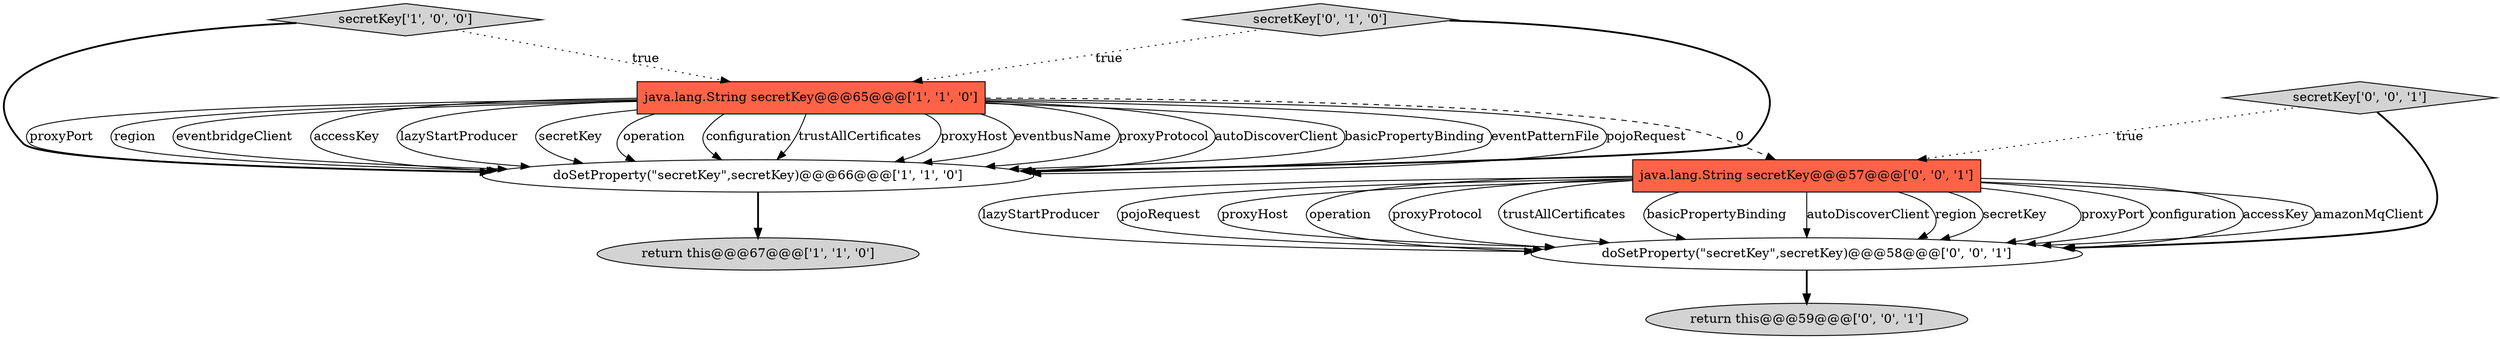 digraph {
2 [style = filled, label = "secretKey['1', '0', '0']", fillcolor = lightgray, shape = diamond image = "AAA0AAABBB1BBB"];
7 [style = filled, label = "java.lang.String secretKey@@@57@@@['0', '0', '1']", fillcolor = tomato, shape = box image = "AAA0AAABBB3BBB"];
3 [style = filled, label = "doSetProperty(\"secretKey\",secretKey)@@@66@@@['1', '1', '0']", fillcolor = white, shape = ellipse image = "AAA0AAABBB1BBB"];
1 [style = filled, label = "return this@@@67@@@['1', '1', '0']", fillcolor = lightgray, shape = ellipse image = "AAA0AAABBB1BBB"];
8 [style = filled, label = "return this@@@59@@@['0', '0', '1']", fillcolor = lightgray, shape = ellipse image = "AAA0AAABBB3BBB"];
4 [style = filled, label = "secretKey['0', '1', '0']", fillcolor = lightgray, shape = diamond image = "AAA0AAABBB2BBB"];
6 [style = filled, label = "secretKey['0', '0', '1']", fillcolor = lightgray, shape = diamond image = "AAA0AAABBB3BBB"];
0 [style = filled, label = "java.lang.String secretKey@@@65@@@['1', '1', '0']", fillcolor = tomato, shape = box image = "AAA0AAABBB1BBB"];
5 [style = filled, label = "doSetProperty(\"secretKey\",secretKey)@@@58@@@['0', '0', '1']", fillcolor = white, shape = ellipse image = "AAA0AAABBB3BBB"];
7->5 [style = solid, label="proxyPort"];
0->3 [style = solid, label="proxyHost"];
0->7 [style = dashed, label="0"];
5->8 [style = bold, label=""];
7->5 [style = solid, label="configuration"];
7->5 [style = solid, label="accessKey"];
7->5 [style = solid, label="amazonMqClient"];
6->7 [style = dotted, label="true"];
0->3 [style = solid, label="eventbusName"];
0->3 [style = solid, label="proxyProtocol"];
4->0 [style = dotted, label="true"];
7->5 [style = solid, label="lazyStartProducer"];
7->5 [style = solid, label="pojoRequest"];
7->5 [style = solid, label="proxyHost"];
3->1 [style = bold, label=""];
0->3 [style = solid, label="autoDiscoverClient"];
2->3 [style = bold, label=""];
7->5 [style = solid, label="operation"];
7->5 [style = solid, label="proxyProtocol"];
7->5 [style = solid, label="trustAllCertificates"];
0->3 [style = solid, label="basicPropertyBinding"];
0->3 [style = solid, label="eventPatternFile"];
0->3 [style = solid, label="pojoRequest"];
0->3 [style = solid, label="proxyPort"];
6->5 [style = bold, label=""];
0->3 [style = solid, label="region"];
0->3 [style = solid, label="eventbridgeClient"];
7->5 [style = solid, label="basicPropertyBinding"];
0->3 [style = solid, label="accessKey"];
2->0 [style = dotted, label="true"];
0->3 [style = solid, label="lazyStartProducer"];
0->3 [style = solid, label="secretKey"];
7->5 [style = solid, label="autoDiscoverClient"];
0->3 [style = solid, label="operation"];
4->3 [style = bold, label=""];
0->3 [style = solid, label="configuration"];
7->5 [style = solid, label="region"];
7->5 [style = solid, label="secretKey"];
0->3 [style = solid, label="trustAllCertificates"];
}
